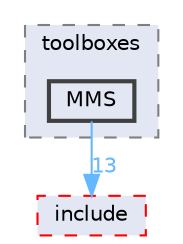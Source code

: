 digraph "Common/src/toolboxes/MMS"
{
 // LATEX_PDF_SIZE
  bgcolor="transparent";
  edge [fontname=Helvetica,fontsize=10,labelfontname=Helvetica,labelfontsize=10];
  node [fontname=Helvetica,fontsize=10,shape=box,height=0.2,width=0.4];
  compound=true
  subgraph clusterdir_13bc7e962b412d68890c2d3a34e8ccf7 {
    graph [ bgcolor="#e3e7f4", pencolor="grey50", label="toolboxes", fontname=Helvetica,fontsize=10 style="filled,dashed", URL="dir_13bc7e962b412d68890c2d3a34e8ccf7.html",tooltip=""]
  dir_6eba940c2c0b86923659b2129a04577d [label="MMS", fillcolor="#e3e7f4", color="grey25", style="filled,bold", URL="dir_6eba940c2c0b86923659b2129a04577d.html",tooltip=""];
  }
  dir_92cb2900980f09bf257878861626e98f [label="include", fillcolor="#e3e7f4", color="red", style="filled,dashed", URL="dir_92cb2900980f09bf257878861626e98f.html",tooltip=""];
  dir_6eba940c2c0b86923659b2129a04577d->dir_92cb2900980f09bf257878861626e98f [headlabel="13", labeldistance=1.5 headhref="dir_000066_000046.html" href="dir_000066_000046.html" color="steelblue1" fontcolor="steelblue1"];
}
